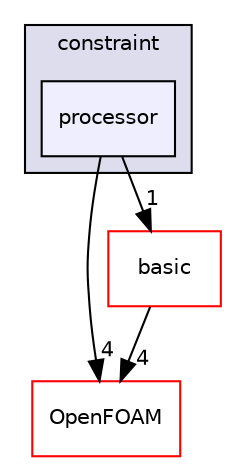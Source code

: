 digraph "src/finiteVolume/fvMesh/fvPatches/constraint/processor" {
  bgcolor=transparent;
  compound=true
  node [ fontsize="10", fontname="Helvetica"];
  edge [ labelfontsize="10", labelfontname="Helvetica"];
  subgraph clusterdir_9b55a90ed6410b18bd357d7a8a7e772f {
    graph [ bgcolor="#ddddee", pencolor="black", label="constraint" fontname="Helvetica", fontsize="10", URL="dir_9b55a90ed6410b18bd357d7a8a7e772f.html"]
  dir_fd5ae2e627ba43b08000fe6ae2cd2427 [shape=box, label="processor", style="filled", fillcolor="#eeeeff", pencolor="black", URL="dir_fd5ae2e627ba43b08000fe6ae2cd2427.html"];
  }
  dir_c5473ff19b20e6ec4dfe5c310b3778a8 [shape=box label="OpenFOAM" color="red" URL="dir_c5473ff19b20e6ec4dfe5c310b3778a8.html"];
  dir_dfff1aaafb0557c9fd59e388c1b38ebc [shape=box label="basic" color="red" URL="dir_dfff1aaafb0557c9fd59e388c1b38ebc.html"];
  dir_fd5ae2e627ba43b08000fe6ae2cd2427->dir_c5473ff19b20e6ec4dfe5c310b3778a8 [headlabel="4", labeldistance=1.5 headhref="dir_001139_001887.html"];
  dir_fd5ae2e627ba43b08000fe6ae2cd2427->dir_dfff1aaafb0557c9fd59e388c1b38ebc [headlabel="1", labeldistance=1.5 headhref="dir_001139_001129.html"];
  dir_dfff1aaafb0557c9fd59e388c1b38ebc->dir_c5473ff19b20e6ec4dfe5c310b3778a8 [headlabel="4", labeldistance=1.5 headhref="dir_001129_001887.html"];
}
